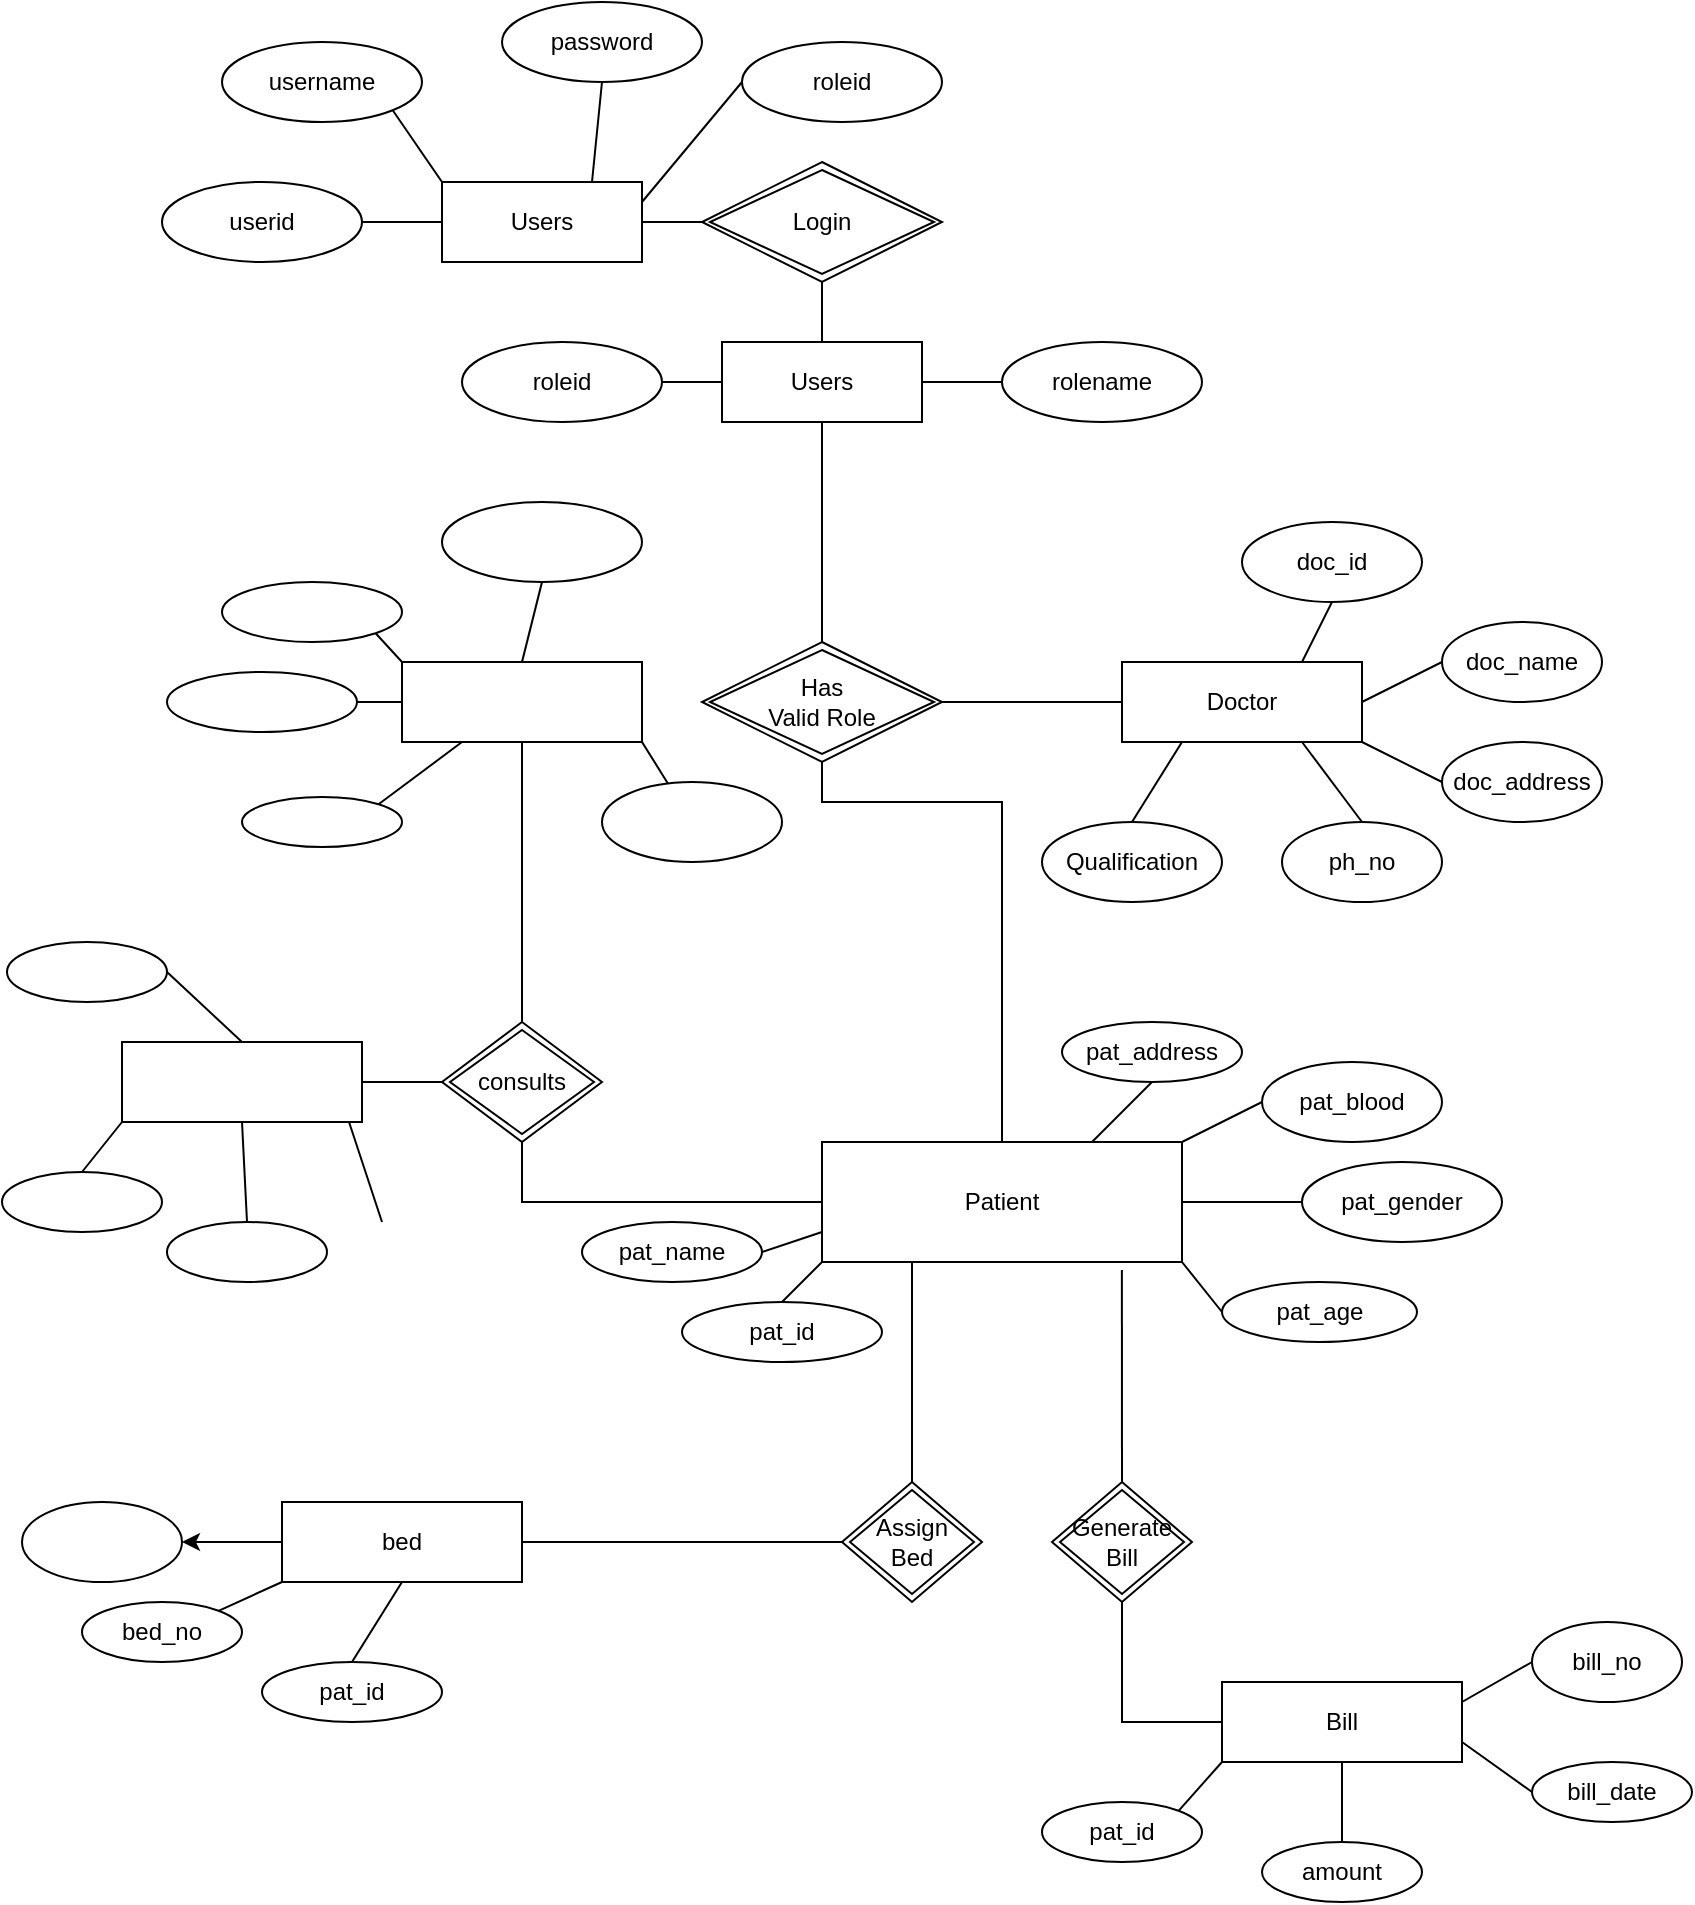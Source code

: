 <mxfile version="17.4.5" type="github">
  <diagram id="R2lEEEUBdFMjLlhIrx00" name="Page-1">
    <mxGraphModel dx="1004" dy="529" grid="1" gridSize="10" guides="1" tooltips="1" connect="1" arrows="1" fold="1" page="1" pageScale="1" pageWidth="850" pageHeight="1100" math="0" shadow="0" extFonts="Permanent Marker^https://fonts.googleapis.com/css?family=Permanent+Marker">
      <root>
        <mxCell id="0" />
        <mxCell id="1" parent="0" />
        <mxCell id="jyiSH4m2fDWmmmJKnIL4-1" value="Users" style="whiteSpace=wrap;html=1;align=center;" vertex="1" parent="1">
          <mxGeometry x="220" y="180" width="100" height="40" as="geometry" />
        </mxCell>
        <mxCell id="jyiSH4m2fDWmmmJKnIL4-3" value="" style="endArrow=none;html=1;rounded=0;entryX=1;entryY=1;entryDx=0;entryDy=0;exitX=0;exitY=0;exitDx=0;exitDy=0;" edge="1" parent="1" source="jyiSH4m2fDWmmmJKnIL4-1" target="jyiSH4m2fDWmmmJKnIL4-4">
          <mxGeometry width="50" height="50" relative="1" as="geometry">
            <mxPoint x="330" y="130" as="sourcePoint" />
            <mxPoint x="330" y="70" as="targetPoint" />
          </mxGeometry>
        </mxCell>
        <mxCell id="jyiSH4m2fDWmmmJKnIL4-4" value="username" style="ellipse;whiteSpace=wrap;html=1;align=center;" vertex="1" parent="1">
          <mxGeometry x="110" y="110" width="100" height="40" as="geometry" />
        </mxCell>
        <mxCell id="jyiSH4m2fDWmmmJKnIL4-5" value="" style="endArrow=none;html=1;rounded=0;exitX=1;exitY=0.25;exitDx=0;exitDy=0;entryX=0;entryY=0.5;entryDx=0;entryDy=0;" edge="1" parent="1" source="jyiSH4m2fDWmmmJKnIL4-1" target="jyiSH4m2fDWmmmJKnIL4-8">
          <mxGeometry width="50" height="50" relative="1" as="geometry">
            <mxPoint x="470" y="120" as="sourcePoint" />
            <mxPoint x="530" y="140" as="targetPoint" />
          </mxGeometry>
        </mxCell>
        <mxCell id="jyiSH4m2fDWmmmJKnIL4-6" value="" style="endArrow=none;html=1;rounded=0;exitX=0.75;exitY=0;exitDx=0;exitDy=0;entryX=0.5;entryY=1;entryDx=0;entryDy=0;" edge="1" parent="1" source="jyiSH4m2fDWmmmJKnIL4-1" target="jyiSH4m2fDWmmmJKnIL4-7">
          <mxGeometry width="50" height="50" relative="1" as="geometry">
            <mxPoint x="380" y="120" as="sourcePoint" />
            <mxPoint x="410" y="70" as="targetPoint" />
          </mxGeometry>
        </mxCell>
        <mxCell id="jyiSH4m2fDWmmmJKnIL4-7" value="password" style="ellipse;whiteSpace=wrap;html=1;align=center;" vertex="1" parent="1">
          <mxGeometry x="250" y="90" width="100" height="40" as="geometry" />
        </mxCell>
        <mxCell id="jyiSH4m2fDWmmmJKnIL4-8" value="roleid" style="ellipse;whiteSpace=wrap;html=1;align=center;" vertex="1" parent="1">
          <mxGeometry x="370" y="110" width="100" height="40" as="geometry" />
        </mxCell>
        <mxCell id="jyiSH4m2fDWmmmJKnIL4-9" value="userid" style="ellipse;whiteSpace=wrap;html=1;align=center;" vertex="1" parent="1">
          <mxGeometry x="80" y="180" width="100" height="40" as="geometry" />
        </mxCell>
        <mxCell id="jyiSH4m2fDWmmmJKnIL4-10" value="" style="endArrow=none;html=1;rounded=0;entryX=1;entryY=0.5;entryDx=0;entryDy=0;exitX=0;exitY=0.5;exitDx=0;exitDy=0;" edge="1" parent="1" source="jyiSH4m2fDWmmmJKnIL4-1" target="jyiSH4m2fDWmmmJKnIL4-9">
          <mxGeometry width="50" height="50" relative="1" as="geometry">
            <mxPoint x="300" y="170" as="sourcePoint" />
            <mxPoint x="350" y="120" as="targetPoint" />
          </mxGeometry>
        </mxCell>
        <mxCell id="jyiSH4m2fDWmmmJKnIL4-11" value="Users" style="whiteSpace=wrap;html=1;align=center;" vertex="1" parent="1">
          <mxGeometry x="360" y="260" width="100" height="40" as="geometry" />
        </mxCell>
        <mxCell id="jyiSH4m2fDWmmmJKnIL4-14" value="" style="endArrow=none;html=1;rounded=0;entryX=0;entryY=0.5;entryDx=0;entryDy=0;exitX=1;exitY=0.5;exitDx=0;exitDy=0;" edge="1" source="jyiSH4m2fDWmmmJKnIL4-11" target="jyiSH4m2fDWmmmJKnIL4-17" parent="1">
          <mxGeometry width="50" height="50" relative="1" as="geometry">
            <mxPoint x="640" y="330" as="sourcePoint" />
            <mxPoint x="680" y="280" as="targetPoint" />
          </mxGeometry>
        </mxCell>
        <mxCell id="jyiSH4m2fDWmmmJKnIL4-17" value="rolename" style="ellipse;whiteSpace=wrap;html=1;align=center;" vertex="1" parent="1">
          <mxGeometry x="500" y="260" width="100" height="40" as="geometry" />
        </mxCell>
        <mxCell id="jyiSH4m2fDWmmmJKnIL4-18" value="roleid" style="ellipse;whiteSpace=wrap;html=1;align=center;" vertex="1" parent="1">
          <mxGeometry x="230" y="260" width="100" height="40" as="geometry" />
        </mxCell>
        <mxCell id="jyiSH4m2fDWmmmJKnIL4-19" value="" style="endArrow=none;html=1;rounded=0;entryX=1;entryY=0.5;entryDx=0;entryDy=0;exitX=0;exitY=0.5;exitDx=0;exitDy=0;" edge="1" source="jyiSH4m2fDWmmmJKnIL4-11" target="jyiSH4m2fDWmmmJKnIL4-18" parent="1">
          <mxGeometry width="50" height="50" relative="1" as="geometry">
            <mxPoint x="470" y="380" as="sourcePoint" />
            <mxPoint x="520" y="330" as="targetPoint" />
          </mxGeometry>
        </mxCell>
        <mxCell id="jyiSH4m2fDWmmmJKnIL4-21" value="Login" style="shape=rhombus;double=1;perimeter=rhombusPerimeter;whiteSpace=wrap;html=1;align=center;" vertex="1" parent="1">
          <mxGeometry x="350" y="170" width="120" height="60" as="geometry" />
        </mxCell>
        <mxCell id="jyiSH4m2fDWmmmJKnIL4-22" value="" style="endArrow=none;html=1;rounded=0;entryX=0.5;entryY=1;entryDx=0;entryDy=0;exitX=0.5;exitY=0;exitDx=0;exitDy=0;" edge="1" parent="1" source="jyiSH4m2fDWmmmJKnIL4-11" target="jyiSH4m2fDWmmmJKnIL4-21">
          <mxGeometry width="50" height="50" relative="1" as="geometry">
            <mxPoint x="380" y="310" as="sourcePoint" />
            <mxPoint x="430" y="260" as="targetPoint" />
          </mxGeometry>
        </mxCell>
        <mxCell id="jyiSH4m2fDWmmmJKnIL4-24" value="" style="endArrow=none;html=1;rounded=0;exitX=0;exitY=0.5;exitDx=0;exitDy=0;entryX=1;entryY=0.5;entryDx=0;entryDy=0;" edge="1" parent="1" source="jyiSH4m2fDWmmmJKnIL4-21" target="jyiSH4m2fDWmmmJKnIL4-1">
          <mxGeometry width="50" height="50" relative="1" as="geometry">
            <mxPoint x="360" y="220" as="sourcePoint" />
            <mxPoint x="320" y="220" as="targetPoint" />
          </mxGeometry>
        </mxCell>
        <mxCell id="jyiSH4m2fDWmmmJKnIL4-25" value="Has&lt;br&gt;Valid Role" style="shape=rhombus;double=1;perimeter=rhombusPerimeter;whiteSpace=wrap;html=1;align=center;" vertex="1" parent="1">
          <mxGeometry x="350" y="410" width="120" height="60" as="geometry" />
        </mxCell>
        <mxCell id="jyiSH4m2fDWmmmJKnIL4-26" value="" style="endArrow=none;html=1;rounded=0;exitX=0.5;exitY=0;exitDx=0;exitDy=0;entryX=0.5;entryY=1;entryDx=0;entryDy=0;" edge="1" parent="1" source="jyiSH4m2fDWmmmJKnIL4-25" target="jyiSH4m2fDWmmmJKnIL4-11">
          <mxGeometry width="50" height="50" relative="1" as="geometry">
            <mxPoint x="380" y="390" as="sourcePoint" />
            <mxPoint x="430" y="340" as="targetPoint" />
          </mxGeometry>
        </mxCell>
        <mxCell id="jyiSH4m2fDWmmmJKnIL4-27" style="edgeStyle=orthogonalEdgeStyle;rounded=0;orthogonalLoop=1;jettySize=auto;html=1;exitX=0.5;exitY=1;exitDx=0;exitDy=0;" edge="1" parent="1" source="jyiSH4m2fDWmmmJKnIL4-18" target="jyiSH4m2fDWmmmJKnIL4-18">
          <mxGeometry relative="1" as="geometry" />
        </mxCell>
        <mxCell id="jyiSH4m2fDWmmmJKnIL4-28" value="" style="endArrow=none;html=1;rounded=0;exitX=1;exitY=0.5;exitDx=0;exitDy=0;entryX=0;entryY=0.5;entryDx=0;entryDy=0;" edge="1" parent="1" source="jyiSH4m2fDWmmmJKnIL4-25" target="jyiSH4m2fDWmmmJKnIL4-29">
          <mxGeometry width="50" height="50" relative="1" as="geometry">
            <mxPoint x="480" y="420" as="sourcePoint" />
            <mxPoint x="560" y="400" as="targetPoint" />
          </mxGeometry>
        </mxCell>
        <mxCell id="jyiSH4m2fDWmmmJKnIL4-29" value="Doctor" style="rounded=0;whiteSpace=wrap;html=1;" vertex="1" parent="1">
          <mxGeometry x="560" y="420" width="120" height="40" as="geometry" />
        </mxCell>
        <mxCell id="jyiSH4m2fDWmmmJKnIL4-30" value="doc_name" style="ellipse;whiteSpace=wrap;html=1;" vertex="1" parent="1">
          <mxGeometry x="720" y="400" width="80" height="40" as="geometry" />
        </mxCell>
        <mxCell id="jyiSH4m2fDWmmmJKnIL4-31" value="doc_address" style="ellipse;whiteSpace=wrap;html=1;" vertex="1" parent="1">
          <mxGeometry x="720" y="460" width="80" height="40" as="geometry" />
        </mxCell>
        <mxCell id="jyiSH4m2fDWmmmJKnIL4-32" value="ph_no" style="ellipse;whiteSpace=wrap;html=1;" vertex="1" parent="1">
          <mxGeometry x="640" y="500" width="80" height="40" as="geometry" />
        </mxCell>
        <mxCell id="jyiSH4m2fDWmmmJKnIL4-33" value="Qualification" style="ellipse;whiteSpace=wrap;html=1;" vertex="1" parent="1">
          <mxGeometry x="520" y="500" width="90" height="40" as="geometry" />
        </mxCell>
        <mxCell id="jyiSH4m2fDWmmmJKnIL4-34" value="doc_id" style="ellipse;whiteSpace=wrap;html=1;" vertex="1" parent="1">
          <mxGeometry x="620" y="350" width="90" height="40" as="geometry" />
        </mxCell>
        <mxCell id="jyiSH4m2fDWmmmJKnIL4-38" value="" style="endArrow=none;html=1;rounded=0;entryX=0.25;entryY=1;entryDx=0;entryDy=0;exitX=0.5;exitY=0;exitDx=0;exitDy=0;" edge="1" parent="1" source="jyiSH4m2fDWmmmJKnIL4-33" target="jyiSH4m2fDWmmmJKnIL4-29">
          <mxGeometry width="50" height="50" relative="1" as="geometry">
            <mxPoint x="510" y="500" as="sourcePoint" />
            <mxPoint x="560" y="450" as="targetPoint" />
          </mxGeometry>
        </mxCell>
        <mxCell id="jyiSH4m2fDWmmmJKnIL4-39" value="" style="endArrow=none;html=1;rounded=0;entryX=0.75;entryY=1;entryDx=0;entryDy=0;exitX=0.5;exitY=0;exitDx=0;exitDy=0;" edge="1" parent="1" source="jyiSH4m2fDWmmmJKnIL4-32" target="jyiSH4m2fDWmmmJKnIL4-29">
          <mxGeometry width="50" height="50" relative="1" as="geometry">
            <mxPoint x="650" y="500" as="sourcePoint" />
            <mxPoint x="700" y="450" as="targetPoint" />
          </mxGeometry>
        </mxCell>
        <mxCell id="jyiSH4m2fDWmmmJKnIL4-40" value="" style="endArrow=none;html=1;rounded=0;entryX=1;entryY=1;entryDx=0;entryDy=0;exitX=0;exitY=0.5;exitDx=0;exitDy=0;" edge="1" parent="1" source="jyiSH4m2fDWmmmJKnIL4-31" target="jyiSH4m2fDWmmmJKnIL4-29">
          <mxGeometry width="50" height="50" relative="1" as="geometry">
            <mxPoint x="700" y="480" as="sourcePoint" />
            <mxPoint x="750" y="430" as="targetPoint" />
          </mxGeometry>
        </mxCell>
        <mxCell id="jyiSH4m2fDWmmmJKnIL4-41" value="" style="endArrow=none;html=1;rounded=0;exitX=1;exitY=0.5;exitDx=0;exitDy=0;entryX=0;entryY=0.5;entryDx=0;entryDy=0;" edge="1" parent="1" source="jyiSH4m2fDWmmmJKnIL4-29" target="jyiSH4m2fDWmmmJKnIL4-30">
          <mxGeometry width="50" height="50" relative="1" as="geometry">
            <mxPoint x="670" y="450" as="sourcePoint" />
            <mxPoint x="710" y="410" as="targetPoint" />
          </mxGeometry>
        </mxCell>
        <mxCell id="jyiSH4m2fDWmmmJKnIL4-42" value="" style="endArrow=none;html=1;rounded=0;entryX=0.5;entryY=1;entryDx=0;entryDy=0;exitX=0.75;exitY=0;exitDx=0;exitDy=0;" edge="1" parent="1" source="jyiSH4m2fDWmmmJKnIL4-29" target="jyiSH4m2fDWmmmJKnIL4-34">
          <mxGeometry width="50" height="50" relative="1" as="geometry">
            <mxPoint x="580" y="420" as="sourcePoint" />
            <mxPoint x="630" y="370" as="targetPoint" />
          </mxGeometry>
        </mxCell>
        <mxCell id="jyiSH4m2fDWmmmJKnIL4-43" value="" style="endArrow=none;html=1;rounded=0;entryX=0.5;entryY=1;entryDx=0;entryDy=0;exitX=0.5;exitY=0;exitDx=0;exitDy=0;" edge="1" parent="1" source="jyiSH4m2fDWmmmJKnIL4-44" target="jyiSH4m2fDWmmmJKnIL4-25">
          <mxGeometry width="50" height="50" relative="1" as="geometry">
            <mxPoint x="410" y="590" as="sourcePoint" />
            <mxPoint x="450" y="480" as="targetPoint" />
            <Array as="points">
              <mxPoint x="500" y="490" />
              <mxPoint x="410" y="490" />
            </Array>
          </mxGeometry>
        </mxCell>
        <mxCell id="jyiSH4m2fDWmmmJKnIL4-44" value="Patient" style="rounded=0;whiteSpace=wrap;html=1;" vertex="1" parent="1">
          <mxGeometry x="410" y="660" width="180" height="60" as="geometry" />
        </mxCell>
        <mxCell id="jyiSH4m2fDWmmmJKnIL4-45" value="pat_name" style="ellipse;whiteSpace=wrap;html=1;" vertex="1" parent="1">
          <mxGeometry x="290" y="700" width="90" height="30" as="geometry" />
        </mxCell>
        <mxCell id="jyiSH4m2fDWmmmJKnIL4-46" value="pat_id" style="ellipse;whiteSpace=wrap;html=1;" vertex="1" parent="1">
          <mxGeometry x="340" y="740" width="100" height="30" as="geometry" />
        </mxCell>
        <mxCell id="jyiSH4m2fDWmmmJKnIL4-47" value="pat_blood" style="ellipse;whiteSpace=wrap;html=1;" vertex="1" parent="1">
          <mxGeometry x="630" y="620" width="90" height="40" as="geometry" />
        </mxCell>
        <mxCell id="jyiSH4m2fDWmmmJKnIL4-48" value="pat_address" style="ellipse;whiteSpace=wrap;html=1;" vertex="1" parent="1">
          <mxGeometry x="530" y="600" width="90" height="30" as="geometry" />
        </mxCell>
        <mxCell id="jyiSH4m2fDWmmmJKnIL4-49" value="pat_gender" style="ellipse;whiteSpace=wrap;html=1;" vertex="1" parent="1">
          <mxGeometry x="650" y="670" width="100" height="40" as="geometry" />
        </mxCell>
        <mxCell id="jyiSH4m2fDWmmmJKnIL4-50" value="pat_age" style="ellipse;whiteSpace=wrap;html=1;" vertex="1" parent="1">
          <mxGeometry x="610" y="730" width="97.5" height="30" as="geometry" />
        </mxCell>
        <mxCell id="jyiSH4m2fDWmmmJKnIL4-51" value="" style="endArrow=none;html=1;rounded=0;exitX=0;exitY=0.5;exitDx=0;exitDy=0;entryX=1;entryY=1;entryDx=0;entryDy=0;" edge="1" parent="1" source="jyiSH4m2fDWmmmJKnIL4-50" target="jyiSH4m2fDWmmmJKnIL4-44">
          <mxGeometry width="50" height="50" relative="1" as="geometry">
            <mxPoint x="480" y="770" as="sourcePoint" />
            <mxPoint x="530" y="720" as="targetPoint" />
          </mxGeometry>
        </mxCell>
        <mxCell id="jyiSH4m2fDWmmmJKnIL4-52" value="" style="endArrow=none;html=1;rounded=0;entryX=1;entryY=0.5;entryDx=0;entryDy=0;exitX=0;exitY=0.5;exitDx=0;exitDy=0;" edge="1" parent="1" source="jyiSH4m2fDWmmmJKnIL4-49" target="jyiSH4m2fDWmmmJKnIL4-44">
          <mxGeometry width="50" height="50" relative="1" as="geometry">
            <mxPoint x="640" y="690" as="sourcePoint" />
            <mxPoint x="630" y="690" as="targetPoint" />
          </mxGeometry>
        </mxCell>
        <mxCell id="jyiSH4m2fDWmmmJKnIL4-53" value="" style="endArrow=none;html=1;rounded=0;exitX=1;exitY=0;exitDx=0;exitDy=0;entryX=0;entryY=0.5;entryDx=0;entryDy=0;" edge="1" parent="1" source="jyiSH4m2fDWmmmJKnIL4-44" target="jyiSH4m2fDWmmmJKnIL4-47">
          <mxGeometry width="50" height="50" relative="1" as="geometry">
            <mxPoint x="570" y="720" as="sourcePoint" />
            <mxPoint x="620" y="670" as="targetPoint" />
          </mxGeometry>
        </mxCell>
        <mxCell id="jyiSH4m2fDWmmmJKnIL4-54" value="" style="endArrow=none;html=1;rounded=0;exitX=0.75;exitY=0;exitDx=0;exitDy=0;entryX=0.5;entryY=1;entryDx=0;entryDy=0;" edge="1" parent="1" source="jyiSH4m2fDWmmmJKnIL4-44" target="jyiSH4m2fDWmmmJKnIL4-48">
          <mxGeometry width="50" height="50" relative="1" as="geometry">
            <mxPoint x="550" y="670" as="sourcePoint" />
            <mxPoint x="600" y="620" as="targetPoint" />
          </mxGeometry>
        </mxCell>
        <mxCell id="jyiSH4m2fDWmmmJKnIL4-55" value="" style="endArrow=none;html=1;rounded=0;exitX=0.5;exitY=0;exitDx=0;exitDy=0;entryX=0;entryY=1;entryDx=0;entryDy=0;" edge="1" parent="1" source="jyiSH4m2fDWmmmJKnIL4-46" target="jyiSH4m2fDWmmmJKnIL4-44">
          <mxGeometry width="50" height="50" relative="1" as="geometry">
            <mxPoint x="390" y="720" as="sourcePoint" />
            <mxPoint x="440" y="670" as="targetPoint" />
          </mxGeometry>
        </mxCell>
        <mxCell id="jyiSH4m2fDWmmmJKnIL4-57" value="" style="endArrow=none;html=1;rounded=0;entryX=0;entryY=0.75;entryDx=0;entryDy=0;exitX=1;exitY=0.5;exitDx=0;exitDy=0;" edge="1" parent="1" source="jyiSH4m2fDWmmmJKnIL4-45" target="jyiSH4m2fDWmmmJKnIL4-44">
          <mxGeometry width="50" height="50" relative="1" as="geometry">
            <mxPoint x="390" y="720" as="sourcePoint" />
            <mxPoint x="400" y="680" as="targetPoint" />
          </mxGeometry>
        </mxCell>
        <mxCell id="jyiSH4m2fDWmmmJKnIL4-59" value="Generate Bill" style="shape=rhombus;double=1;perimeter=rhombusPerimeter;whiteSpace=wrap;html=1;align=center;" vertex="1" parent="1">
          <mxGeometry x="525" y="830" width="70" height="60" as="geometry" />
        </mxCell>
        <mxCell id="jyiSH4m2fDWmmmJKnIL4-60" value="" style="endArrow=none;html=1;rounded=0;entryX=0.833;entryY=1.067;entryDx=0;entryDy=0;exitX=0.5;exitY=0;exitDx=0;exitDy=0;entryPerimeter=0;" edge="1" parent="1" source="jyiSH4m2fDWmmmJKnIL4-59" target="jyiSH4m2fDWmmmJKnIL4-44">
          <mxGeometry width="50" height="50" relative="1" as="geometry">
            <mxPoint x="510" y="820" as="sourcePoint" />
            <mxPoint x="560" y="770" as="targetPoint" />
          </mxGeometry>
        </mxCell>
        <mxCell id="jyiSH4m2fDWmmmJKnIL4-61" value="" style="endArrow=none;html=1;rounded=0;entryX=0.5;entryY=1;entryDx=0;entryDy=0;exitX=0;exitY=0.5;exitDx=0;exitDy=0;" edge="1" parent="1" source="jyiSH4m2fDWmmmJKnIL4-62" target="jyiSH4m2fDWmmmJKnIL4-59">
          <mxGeometry width="50" height="50" relative="1" as="geometry">
            <mxPoint x="500" y="920" as="sourcePoint" />
            <mxPoint x="520" y="880" as="targetPoint" />
            <Array as="points">
              <mxPoint x="560" y="950" />
            </Array>
          </mxGeometry>
        </mxCell>
        <mxCell id="jyiSH4m2fDWmmmJKnIL4-62" value="Bill" style="rounded=0;whiteSpace=wrap;html=1;" vertex="1" parent="1">
          <mxGeometry x="610" y="930" width="120" height="40" as="geometry" />
        </mxCell>
        <mxCell id="jyiSH4m2fDWmmmJKnIL4-63" value="bill_no" style="ellipse;whiteSpace=wrap;html=1;" vertex="1" parent="1">
          <mxGeometry x="765" y="900" width="75" height="40" as="geometry" />
        </mxCell>
        <mxCell id="jyiSH4m2fDWmmmJKnIL4-64" value="bill_date" style="ellipse;whiteSpace=wrap;html=1;" vertex="1" parent="1">
          <mxGeometry x="765" y="970" width="80" height="30" as="geometry" />
        </mxCell>
        <mxCell id="jyiSH4m2fDWmmmJKnIL4-65" value="amount" style="ellipse;whiteSpace=wrap;html=1;" vertex="1" parent="1">
          <mxGeometry x="630" y="1010" width="80" height="30" as="geometry" />
        </mxCell>
        <mxCell id="jyiSH4m2fDWmmmJKnIL4-66" value="pat_id" style="ellipse;whiteSpace=wrap;html=1;" vertex="1" parent="1">
          <mxGeometry x="520" y="990" width="80" height="30" as="geometry" />
        </mxCell>
        <mxCell id="jyiSH4m2fDWmmmJKnIL4-67" value="" style="endArrow=none;html=1;rounded=0;entryX=0;entryY=1;entryDx=0;entryDy=0;exitX=1;exitY=0;exitDx=0;exitDy=0;" edge="1" parent="1" source="jyiSH4m2fDWmmmJKnIL4-66" target="jyiSH4m2fDWmmmJKnIL4-62">
          <mxGeometry width="50" height="50" relative="1" as="geometry">
            <mxPoint x="500" y="1000" as="sourcePoint" />
            <mxPoint x="550" y="950" as="targetPoint" />
          </mxGeometry>
        </mxCell>
        <mxCell id="jyiSH4m2fDWmmmJKnIL4-68" value="" style="endArrow=none;html=1;rounded=0;entryX=0.5;entryY=1;entryDx=0;entryDy=0;exitX=0.5;exitY=0;exitDx=0;exitDy=0;" edge="1" parent="1" source="jyiSH4m2fDWmmmJKnIL4-65" target="jyiSH4m2fDWmmmJKnIL4-62">
          <mxGeometry width="50" height="50" relative="1" as="geometry">
            <mxPoint x="650" y="1020" as="sourcePoint" />
            <mxPoint x="700" y="970" as="targetPoint" />
          </mxGeometry>
        </mxCell>
        <mxCell id="jyiSH4m2fDWmmmJKnIL4-69" value="" style="endArrow=none;html=1;rounded=0;entryX=1;entryY=0.75;entryDx=0;entryDy=0;exitX=0;exitY=0.5;exitDx=0;exitDy=0;" edge="1" parent="1" source="jyiSH4m2fDWmmmJKnIL4-64" target="jyiSH4m2fDWmmmJKnIL4-62">
          <mxGeometry width="50" height="50" relative="1" as="geometry">
            <mxPoint x="730" y="1010" as="sourcePoint" />
            <mxPoint x="780" y="960" as="targetPoint" />
          </mxGeometry>
        </mxCell>
        <mxCell id="jyiSH4m2fDWmmmJKnIL4-70" value="" style="endArrow=none;html=1;rounded=0;entryX=0;entryY=0.5;entryDx=0;entryDy=0;exitX=1;exitY=0.25;exitDx=0;exitDy=0;" edge="1" parent="1" source="jyiSH4m2fDWmmmJKnIL4-62" target="jyiSH4m2fDWmmmJKnIL4-63">
          <mxGeometry width="50" height="50" relative="1" as="geometry">
            <mxPoint x="710" y="900" as="sourcePoint" />
            <mxPoint x="760" y="850" as="targetPoint" />
          </mxGeometry>
        </mxCell>
        <mxCell id="jyiSH4m2fDWmmmJKnIL4-72" value="" style="endArrow=none;html=1;rounded=0;entryX=0.25;entryY=1;entryDx=0;entryDy=0;exitX=0.5;exitY=0;exitDx=0;exitDy=0;" edge="1" parent="1" source="jyiSH4m2fDWmmmJKnIL4-73" target="jyiSH4m2fDWmmmJKnIL4-44">
          <mxGeometry width="50" height="50" relative="1" as="geometry">
            <mxPoint x="455" y="820" as="sourcePoint" />
            <mxPoint x="478" y="720" as="targetPoint" />
          </mxGeometry>
        </mxCell>
        <mxCell id="jyiSH4m2fDWmmmJKnIL4-73" value="Assign&lt;br&gt;Bed" style="shape=rhombus;double=1;perimeter=rhombusPerimeter;whiteSpace=wrap;html=1;align=center;" vertex="1" parent="1">
          <mxGeometry x="420" y="830" width="70" height="60" as="geometry" />
        </mxCell>
        <mxCell id="jyiSH4m2fDWmmmJKnIL4-75" value="" style="endArrow=none;html=1;rounded=0;entryX=0;entryY=0.5;entryDx=0;entryDy=0;exitX=1;exitY=0.5;exitDx=0;exitDy=0;" edge="1" parent="1" source="jyiSH4m2fDWmmmJKnIL4-76" target="jyiSH4m2fDWmmmJKnIL4-73">
          <mxGeometry width="50" height="50" relative="1" as="geometry">
            <mxPoint x="290" y="860" as="sourcePoint" />
            <mxPoint x="340" y="850" as="targetPoint" />
          </mxGeometry>
        </mxCell>
        <mxCell id="jyiSH4m2fDWmmmJKnIL4-85" value="" style="edgeStyle=orthogonalEdgeStyle;rounded=0;orthogonalLoop=1;jettySize=auto;html=1;" edge="1" parent="1" source="jyiSH4m2fDWmmmJKnIL4-76" target="jyiSH4m2fDWmmmJKnIL4-84">
          <mxGeometry relative="1" as="geometry" />
        </mxCell>
        <mxCell id="jyiSH4m2fDWmmmJKnIL4-76" value="bed" style="rounded=0;whiteSpace=wrap;html=1;" vertex="1" parent="1">
          <mxGeometry x="140" y="840" width="120" height="40" as="geometry" />
        </mxCell>
        <mxCell id="jyiSH4m2fDWmmmJKnIL4-79" value="" style="endArrow=none;html=1;rounded=0;entryX=0;entryY=1;entryDx=0;entryDy=0;exitX=1;exitY=0;exitDx=0;exitDy=0;" edge="1" parent="1" source="jyiSH4m2fDWmmmJKnIL4-83" target="jyiSH4m2fDWmmmJKnIL4-76">
          <mxGeometry width="50" height="50" relative="1" as="geometry">
            <mxPoint x="90" y="930" as="sourcePoint" />
            <mxPoint x="140" y="880" as="targetPoint" />
          </mxGeometry>
        </mxCell>
        <mxCell id="jyiSH4m2fDWmmmJKnIL4-80" value="pat_id" style="ellipse;whiteSpace=wrap;html=1;rounded=0;" vertex="1" parent="1">
          <mxGeometry x="130" y="920" width="90" height="30" as="geometry" />
        </mxCell>
        <mxCell id="jyiSH4m2fDWmmmJKnIL4-82" value="" style="endArrow=none;html=1;rounded=0;entryX=0.5;entryY=1;entryDx=0;entryDy=0;exitX=0.5;exitY=0;exitDx=0;exitDy=0;" edge="1" parent="1" source="jyiSH4m2fDWmmmJKnIL4-80" target="jyiSH4m2fDWmmmJKnIL4-76">
          <mxGeometry width="50" height="50" relative="1" as="geometry">
            <mxPoint x="180" y="950" as="sourcePoint" />
            <mxPoint x="230" y="900" as="targetPoint" />
          </mxGeometry>
        </mxCell>
        <mxCell id="jyiSH4m2fDWmmmJKnIL4-83" value="bed_no" style="ellipse;whiteSpace=wrap;html=1;" vertex="1" parent="1">
          <mxGeometry x="40" y="890" width="80" height="30" as="geometry" />
        </mxCell>
        <mxCell id="jyiSH4m2fDWmmmJKnIL4-84" value="" style="ellipse;whiteSpace=wrap;html=1;rounded=0;" vertex="1" parent="1">
          <mxGeometry x="10" y="840" width="80" height="40" as="geometry" />
        </mxCell>
        <mxCell id="jyiSH4m2fDWmmmJKnIL4-87" value="" style="endArrow=none;html=1;rounded=0;exitX=0.5;exitY=1;exitDx=0;exitDy=0;entryX=0;entryY=0.5;entryDx=0;entryDy=0;" edge="1" parent="1" source="jyiSH4m2fDWmmmJKnIL4-88" target="jyiSH4m2fDWmmmJKnIL4-44">
          <mxGeometry width="50" height="50" relative="1" as="geometry">
            <mxPoint x="240" y="690" as="sourcePoint" />
            <mxPoint x="370" y="620" as="targetPoint" />
            <Array as="points">
              <mxPoint x="260" y="690" />
            </Array>
          </mxGeometry>
        </mxCell>
        <mxCell id="jyiSH4m2fDWmmmJKnIL4-88" value="consults" style="shape=rhombus;double=1;perimeter=rhombusPerimeter;whiteSpace=wrap;html=1;align=center;" vertex="1" parent="1">
          <mxGeometry x="220" y="600" width="80" height="60" as="geometry" />
        </mxCell>
        <mxCell id="jyiSH4m2fDWmmmJKnIL4-89" value="" style="endArrow=none;html=1;rounded=0;entryX=0;entryY=0.5;entryDx=0;entryDy=0;exitX=1;exitY=0.5;exitDx=0;exitDy=0;" edge="1" parent="1" source="jyiSH4m2fDWmmmJKnIL4-90" target="jyiSH4m2fDWmmmJKnIL4-88">
          <mxGeometry width="50" height="50" relative="1" as="geometry">
            <mxPoint x="170" y="590" as="sourcePoint" />
            <mxPoint x="130" y="570" as="targetPoint" />
          </mxGeometry>
        </mxCell>
        <mxCell id="jyiSH4m2fDWmmmJKnIL4-90" value="" style="rounded=0;whiteSpace=wrap;html=1;" vertex="1" parent="1">
          <mxGeometry x="60" y="610" width="120" height="40" as="geometry" />
        </mxCell>
        <mxCell id="jyiSH4m2fDWmmmJKnIL4-93" value="" style="rounded=0;whiteSpace=wrap;html=1;" vertex="1" parent="1">
          <mxGeometry x="200" y="420" width="120" height="40" as="geometry" />
        </mxCell>
        <mxCell id="jyiSH4m2fDWmmmJKnIL4-94" value="" style="endArrow=none;html=1;rounded=0;exitX=0.5;exitY=0;exitDx=0;exitDy=0;entryX=0.5;entryY=1;entryDx=0;entryDy=0;" edge="1" parent="1" source="jyiSH4m2fDWmmmJKnIL4-88" target="jyiSH4m2fDWmmmJKnIL4-93">
          <mxGeometry width="50" height="50" relative="1" as="geometry">
            <mxPoint x="240" y="580" as="sourcePoint" />
            <mxPoint x="290" y="530" as="targetPoint" />
          </mxGeometry>
        </mxCell>
        <mxCell id="jyiSH4m2fDWmmmJKnIL4-95" value="" style="ellipse;whiteSpace=wrap;html=1;" vertex="1" parent="1">
          <mxGeometry x="110" y="380" width="90" height="30" as="geometry" />
        </mxCell>
        <mxCell id="jyiSH4m2fDWmmmJKnIL4-96" value="" style="endArrow=none;html=1;rounded=0;entryX=1;entryY=1;entryDx=0;entryDy=0;exitX=0;exitY=0;exitDx=0;exitDy=0;" edge="1" parent="1" source="jyiSH4m2fDWmmmJKnIL4-93" target="jyiSH4m2fDWmmmJKnIL4-95">
          <mxGeometry width="50" height="50" relative="1" as="geometry">
            <mxPoint x="120" y="460" as="sourcePoint" />
            <mxPoint x="170" y="410" as="targetPoint" />
          </mxGeometry>
        </mxCell>
        <mxCell id="jyiSH4m2fDWmmmJKnIL4-98" value="" style="ellipse;whiteSpace=wrap;html=1;" vertex="1" parent="1">
          <mxGeometry x="82.5" y="425" width="95" height="30" as="geometry" />
        </mxCell>
        <mxCell id="jyiSH4m2fDWmmmJKnIL4-99" value="" style="ellipse;whiteSpace=wrap;html=1;" vertex="1" parent="1">
          <mxGeometry x="120" y="487.5" width="80" height="25" as="geometry" />
        </mxCell>
        <mxCell id="jyiSH4m2fDWmmmJKnIL4-100" value="" style="ellipse;whiteSpace=wrap;html=1;" vertex="1" parent="1">
          <mxGeometry x="220" y="340" width="100" height="40" as="geometry" />
        </mxCell>
        <mxCell id="jyiSH4m2fDWmmmJKnIL4-101" value="" style="ellipse;whiteSpace=wrap;html=1;" vertex="1" parent="1">
          <mxGeometry x="300" y="480" width="90" height="40" as="geometry" />
        </mxCell>
        <mxCell id="jyiSH4m2fDWmmmJKnIL4-102" value="" style="endArrow=none;html=1;rounded=0;entryX=1;entryY=0.5;entryDx=0;entryDy=0;exitX=0;exitY=0.5;exitDx=0;exitDy=0;" edge="1" parent="1" source="jyiSH4m2fDWmmmJKnIL4-93" target="jyiSH4m2fDWmmmJKnIL4-98">
          <mxGeometry width="50" height="50" relative="1" as="geometry">
            <mxPoint x="160" y="470" as="sourcePoint" />
            <mxPoint x="210" y="420" as="targetPoint" />
          </mxGeometry>
        </mxCell>
        <mxCell id="jyiSH4m2fDWmmmJKnIL4-103" value="" style="endArrow=none;html=1;rounded=0;entryX=0.25;entryY=1;entryDx=0;entryDy=0;exitX=1;exitY=0;exitDx=0;exitDy=0;" edge="1" parent="1" source="jyiSH4m2fDWmmmJKnIL4-99" target="jyiSH4m2fDWmmmJKnIL4-93">
          <mxGeometry width="50" height="50" relative="1" as="geometry">
            <mxPoint x="190" y="530" as="sourcePoint" />
            <mxPoint x="240" y="480" as="targetPoint" />
          </mxGeometry>
        </mxCell>
        <mxCell id="jyiSH4m2fDWmmmJKnIL4-104" value="" style="endArrow=none;html=1;rounded=0;entryX=0.5;entryY=1;entryDx=0;entryDy=0;" edge="1" parent="1" target="jyiSH4m2fDWmmmJKnIL4-100">
          <mxGeometry width="50" height="50" relative="1" as="geometry">
            <mxPoint x="260" y="420" as="sourcePoint" />
            <mxPoint x="290" y="390" as="targetPoint" />
          </mxGeometry>
        </mxCell>
        <mxCell id="jyiSH4m2fDWmmmJKnIL4-107" value="" style="ellipse;whiteSpace=wrap;html=1;" vertex="1" parent="1">
          <mxGeometry x="2.5" y="560" width="80" height="30" as="geometry" />
        </mxCell>
        <mxCell id="jyiSH4m2fDWmmmJKnIL4-108" value="" style="ellipse;whiteSpace=wrap;html=1;" vertex="1" parent="1">
          <mxGeometry y="675" width="80" height="30" as="geometry" />
        </mxCell>
        <mxCell id="jyiSH4m2fDWmmmJKnIL4-109" value="" style="ellipse;whiteSpace=wrap;html=1;" vertex="1" parent="1">
          <mxGeometry x="82.5" y="700" width="80" height="30" as="geometry" />
        </mxCell>
        <mxCell id="jyiSH4m2fDWmmmJKnIL4-111" value="" style="endArrow=none;html=1;rounded=0;entryX=1;entryY=0.5;entryDx=0;entryDy=0;exitX=0.5;exitY=0;exitDx=0;exitDy=0;" edge="1" parent="1" source="jyiSH4m2fDWmmmJKnIL4-90" target="jyiSH4m2fDWmmmJKnIL4-107">
          <mxGeometry width="50" height="50" relative="1" as="geometry">
            <mxPoint x="120" y="610" as="sourcePoint" />
            <mxPoint x="170" y="560" as="targetPoint" />
          </mxGeometry>
        </mxCell>
        <mxCell id="jyiSH4m2fDWmmmJKnIL4-112" value="" style="endArrow=none;html=1;rounded=0;entryX=0;entryY=1;entryDx=0;entryDy=0;exitX=0.5;exitY=0;exitDx=0;exitDy=0;" edge="1" parent="1" source="jyiSH4m2fDWmmmJKnIL4-108" target="jyiSH4m2fDWmmmJKnIL4-90">
          <mxGeometry width="50" height="50" relative="1" as="geometry">
            <mxPoint x="40" y="670" as="sourcePoint" />
            <mxPoint x="50" y="610" as="targetPoint" />
          </mxGeometry>
        </mxCell>
        <mxCell id="jyiSH4m2fDWmmmJKnIL4-114" value="" style="endArrow=none;html=1;rounded=0;entryX=0.5;entryY=1;entryDx=0;entryDy=0;exitX=0.5;exitY=0;exitDx=0;exitDy=0;" edge="1" parent="1" source="jyiSH4m2fDWmmmJKnIL4-109" target="jyiSH4m2fDWmmmJKnIL4-90">
          <mxGeometry width="50" height="50" relative="1" as="geometry">
            <mxPoint x="130" y="690" as="sourcePoint" />
            <mxPoint x="140" y="650" as="targetPoint" />
          </mxGeometry>
        </mxCell>
        <mxCell id="jyiSH4m2fDWmmmJKnIL4-116" value="" style="endArrow=none;html=1;rounded=0;entryX=0.947;entryY=1.01;entryDx=0;entryDy=0;entryPerimeter=0;" edge="1" parent="1" target="jyiSH4m2fDWmmmJKnIL4-90">
          <mxGeometry width="50" height="50" relative="1" as="geometry">
            <mxPoint x="190" y="700" as="sourcePoint" />
            <mxPoint x="210" y="660" as="targetPoint" />
          </mxGeometry>
        </mxCell>
        <mxCell id="jyiSH4m2fDWmmmJKnIL4-117" value="" style="endArrow=none;html=1;rounded=0;entryX=1;entryY=1;entryDx=0;entryDy=0;" edge="1" parent="1" source="jyiSH4m2fDWmmmJKnIL4-101" target="jyiSH4m2fDWmmmJKnIL4-93">
          <mxGeometry width="50" height="50" relative="1" as="geometry">
            <mxPoint x="280" y="510" as="sourcePoint" />
            <mxPoint x="330" y="470" as="targetPoint" />
          </mxGeometry>
        </mxCell>
      </root>
    </mxGraphModel>
  </diagram>
</mxfile>
